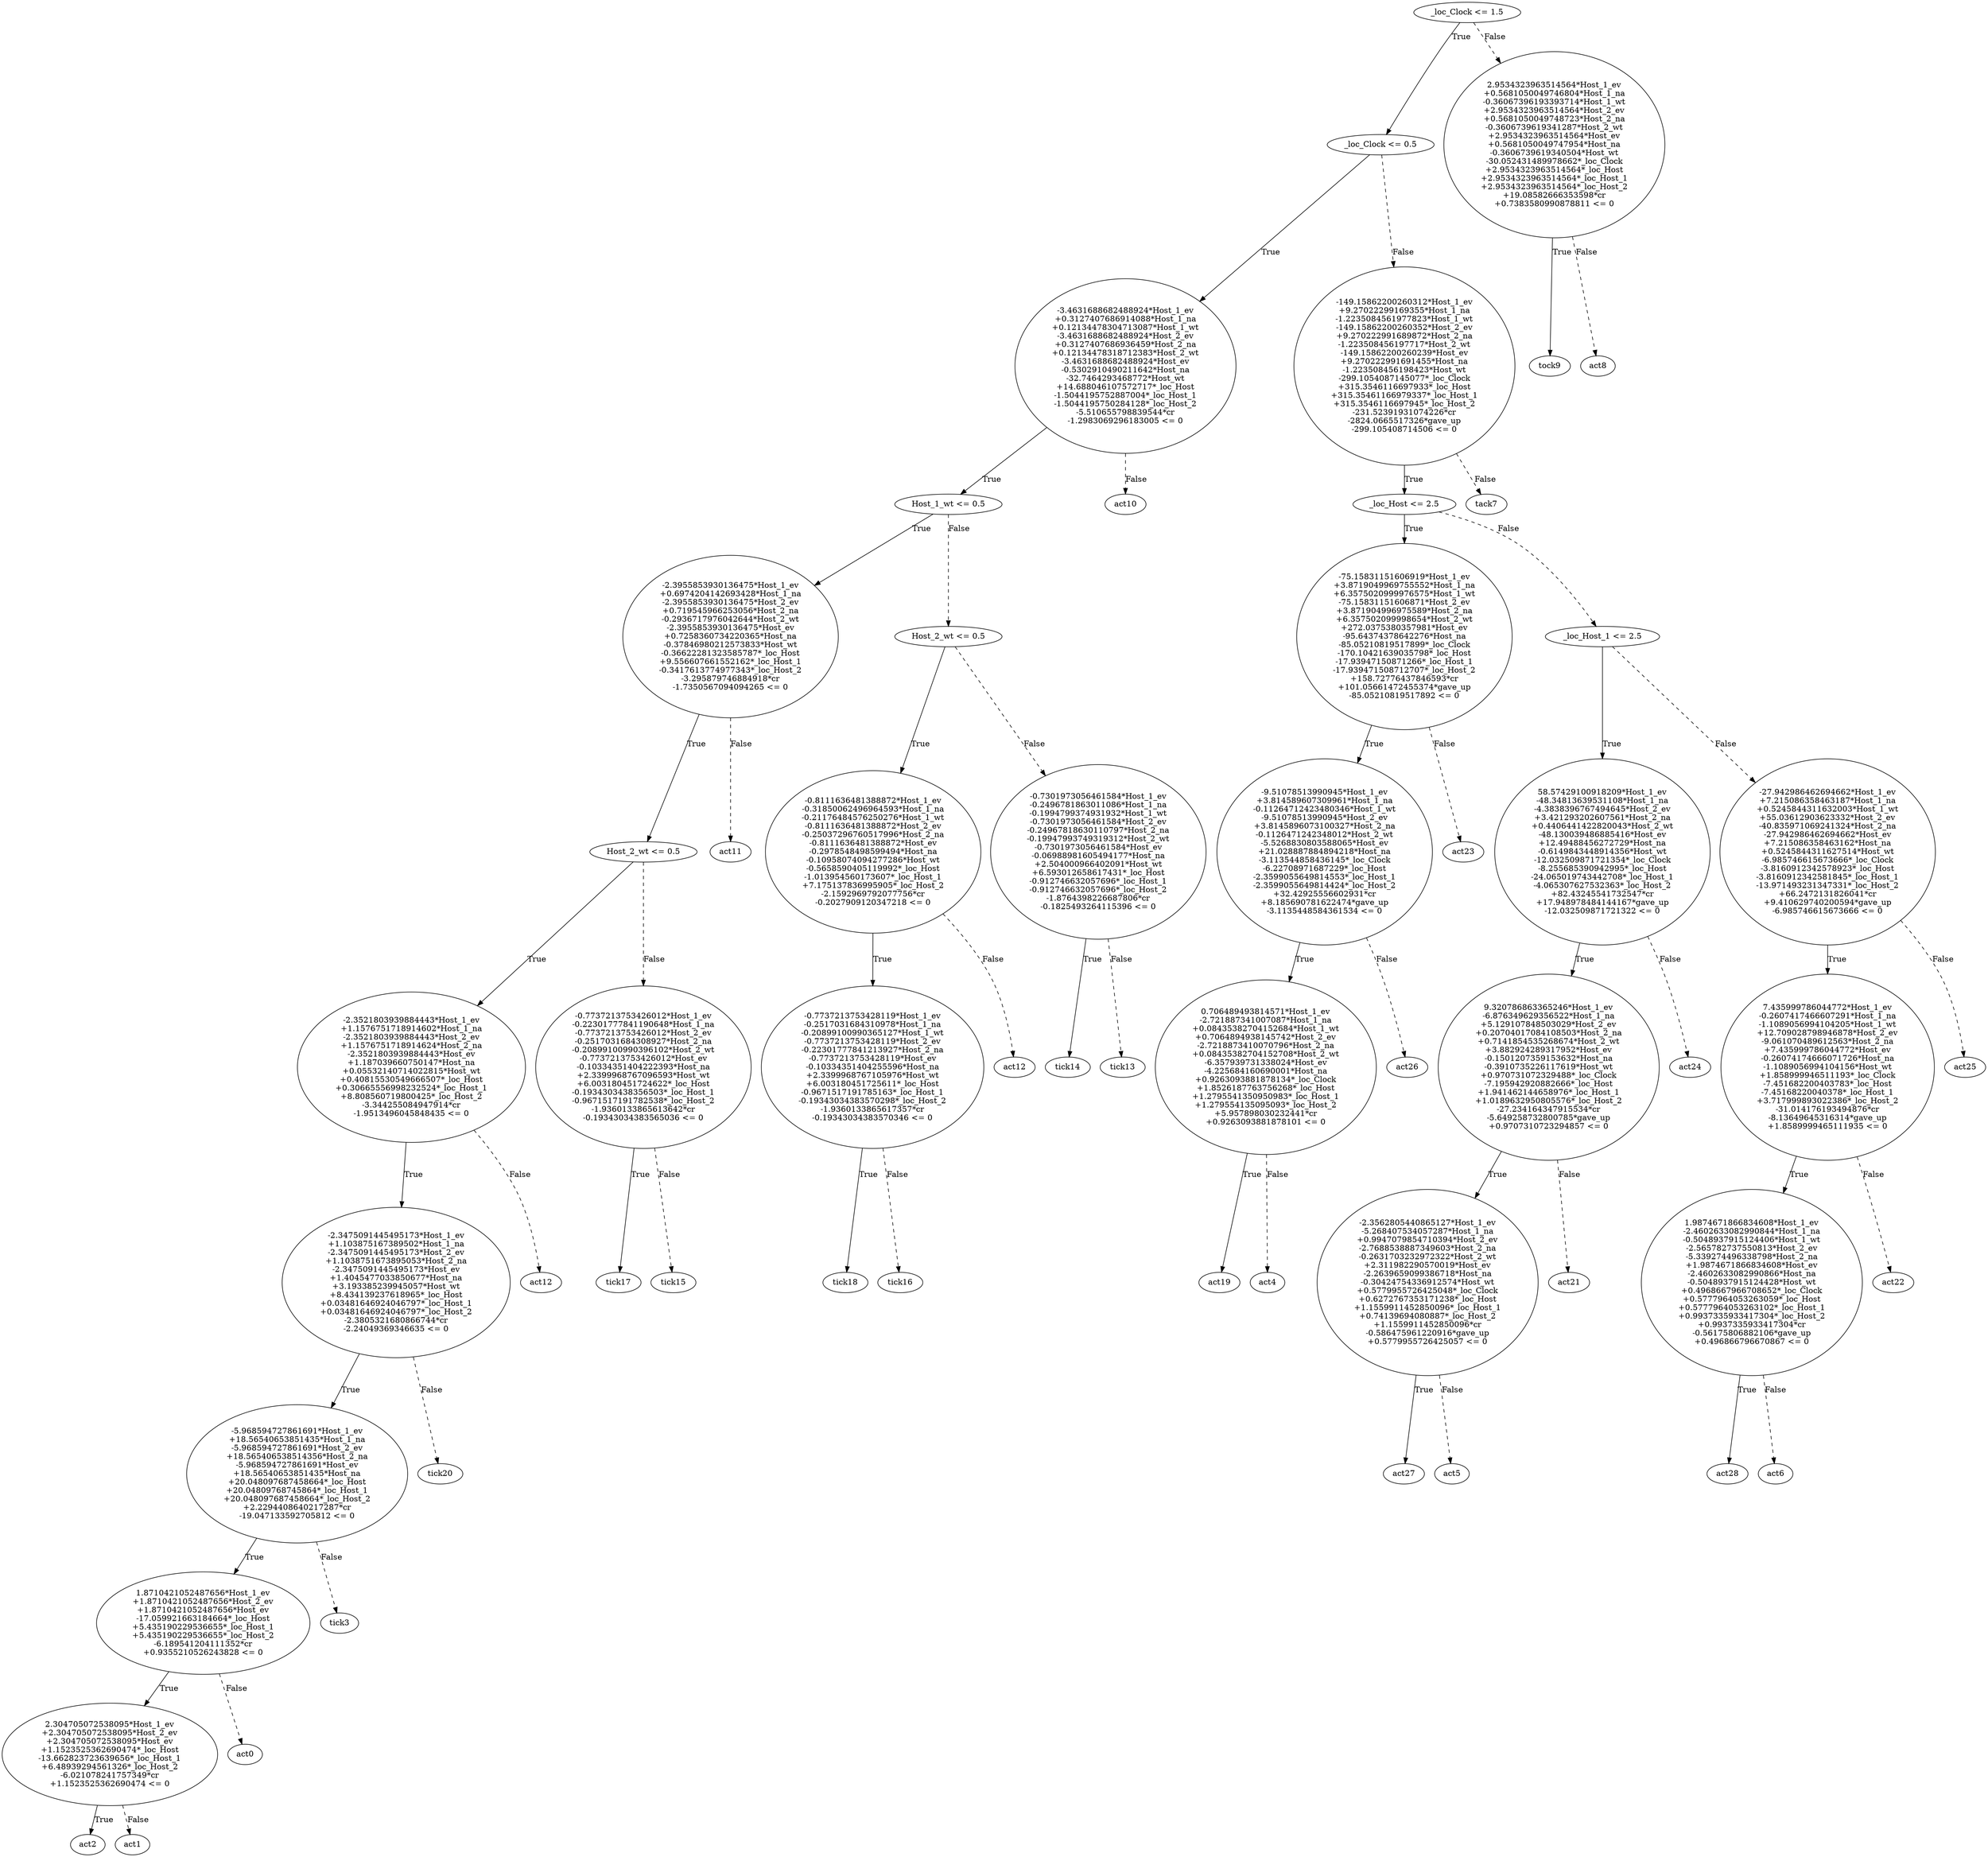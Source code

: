 digraph {
0 [label="_loc_Clock <= 1.5"];
1 [label="_loc_Clock <= 0.5"];
2 [label="-3.4631688682488924*Host_1_ev\n+0.3127407686914088*Host_1_na\n+0.12134478304713087*Host_1_wt\n-3.4631688682488924*Host_2_ev\n+0.3127407686936459*Host_2_na\n+0.12134478318712383*Host_2_wt\n-3.4631688682488924*Host_ev\n-0.5302910490211642*Host_na\n-32.7464293468772*Host_wt\n+14.688046107572717*_loc_Host\n-1.5044195752887004*_loc_Host_1\n-1.5044195750284128*_loc_Host_2\n-5.510655798839544*cr\n-1.2983069296183005 <= 0"];
3 [label="Host_1_wt <= 0.5"];
4 [label="-2.3955853930136475*Host_1_ev\n+0.6974204142693428*Host_1_na\n-2.3955853930136475*Host_2_ev\n+0.719545966253056*Host_2_na\n-0.2936717976042644*Host_2_wt\n-2.3955853930136475*Host_ev\n+0.7258360734220365*Host_na\n-0.37846980212573833*Host_wt\n-0.36622281323585787*_loc_Host\n+9.556607661552162*_loc_Host_1\n-0.3417613774977343*_loc_Host_2\n-3.295879746884918*cr\n-1.7350567094094265 <= 0"];
5 [label="Host_2_wt <= 0.5"];
6 [label="-2.3521803939884443*Host_1_ev\n+1.1576751718914602*Host_1_na\n-2.3521803939884443*Host_2_ev\n+1.1576751718914624*Host_2_na\n-2.3521803939884443*Host_ev\n+1.187039660750147*Host_na\n+0.05532140714022815*Host_wt\n+0.40815530549666507*_loc_Host\n+0.30665556998232524*_loc_Host_1\n+8.808560719800425*_loc_Host_2\n-3.344255084947914*cr\n-1.9513496045848435 <= 0"];
7 [label="-2.3475091445495173*Host_1_ev\n+1.103875167389502*Host_1_na\n-2.3475091445495173*Host_2_ev\n+1.1038751673895053*Host_2_na\n-2.3475091445495173*Host_ev\n+1.4045477033850677*Host_na\n+3.193385239945057*Host_wt\n+8.434139237618965*_loc_Host\n+0.03481646924046797*_loc_Host_1\n+0.03481646924046797*_loc_Host_2\n-2.3805321680866744*cr\n-2.24049369346635 <= 0"];
8 [label="-5.968594727861691*Host_1_ev\n+18.56540653851435*Host_1_na\n-5.968594727861691*Host_2_ev\n+18.565406538514356*Host_2_na\n-5.968594727861691*Host_ev\n+18.56540653851435*Host_na\n+20.048097687458664*_loc_Host\n+20.04809768745864*_loc_Host_1\n+20.048097687458664*_loc_Host_2\n+2.2294408640217287*cr\n-19.047133592705812 <= 0"];
9 [label="1.8710421052487656*Host_1_ev\n+1.8710421052487656*Host_2_ev\n+1.8710421052487656*Host_ev\n-17.059921663184664*_loc_Host\n+5.435190229536655*_loc_Host_1\n+5.435190229536655*_loc_Host_2\n-6.189541204111352*cr\n+0.9355210526243828 <= 0"];
10 [label="2.304705072538095*Host_1_ev\n+2.304705072538095*Host_2_ev\n+2.304705072538095*Host_ev\n+1.1523525362690474*_loc_Host\n-13.662823723639656*_loc_Host_1\n+6.48939294561326*_loc_Host_2\n-6.021078241757349*cr\n+1.1523525362690474 <= 0"];
11 [label="act2"];
10 -> 11 [label="True"];
12 [label="act1"];
10 -> 12 [style="dashed", label="False"];
9 -> 10 [label="True"];
13 [label="act0"];
9 -> 13 [style="dashed", label="False"];
8 -> 9 [label="True"];
14 [label="tick3"];
8 -> 14 [style="dashed", label="False"];
7 -> 8 [label="True"];
15 [label="tick20"];
7 -> 15 [style="dashed", label="False"];
6 -> 7 [label="True"];
16 [label="act12"];
6 -> 16 [style="dashed", label="False"];
5 -> 6 [label="True"];
17 [label="-0.7737213753426012*Host_1_ev\n-0.22301777841190648*Host_1_na\n-0.7737213753426012*Host_2_ev\n-0.2517031684308927*Host_2_na\n-0.20899100990396102*Host_2_wt\n-0.7737213753426012*Host_ev\n-0.10334351404222393*Host_na\n+2.3399968767096593*Host_wt\n+6.003180451724622*_loc_Host\n-0.1934303438356503*_loc_Host_1\n-0.9671517191782538*_loc_Host_2\n-1.9360133865613642*cr\n-0.19343034383565036 <= 0"];
18 [label="tick17"];
17 -> 18 [label="True"];
19 [label="tick15"];
17 -> 19 [style="dashed", label="False"];
5 -> 17 [style="dashed", label="False"];
4 -> 5 [label="True"];
20 [label="act11"];
4 -> 20 [style="dashed", label="False"];
3 -> 4 [label="True"];
21 [label="Host_2_wt <= 0.5"];
22 [label="-0.8111636481388872*Host_1_ev\n-0.31850062496964593*Host_1_na\n-0.21176484576250276*Host_1_wt\n-0.8111636481388872*Host_2_ev\n-0.25037296760517996*Host_2_na\n-0.8111636481388872*Host_ev\n-0.2978548498599494*Host_na\n-0.10958074094277286*Host_wt\n-0.5658590405119992*_loc_Host\n-1.013954560173607*_loc_Host_1\n+7.175137836995905*_loc_Host_2\n-2.1592969792077756*cr\n-0.2027909120347218 <= 0"];
23 [label="-0.7737213753428119*Host_1_ev\n-0.2517031684310978*Host_1_na\n-0.20899100990365127*Host_1_wt\n-0.7737213753428119*Host_2_ev\n-0.22301777841213927*Host_2_na\n-0.7737213753428119*Host_ev\n-0.10334351404255596*Host_na\n+2.3399968767105976*Host_wt\n+6.003180451725611*_loc_Host\n-0.9671517191785163*_loc_Host_1\n-0.19343034383570298*_loc_Host_2\n-1.9360133865617357*cr\n-0.19343034383570346 <= 0"];
24 [label="tick18"];
23 -> 24 [label="True"];
25 [label="tick16"];
23 -> 25 [style="dashed", label="False"];
22 -> 23 [label="True"];
26 [label="act12"];
22 -> 26 [style="dashed", label="False"];
21 -> 22 [label="True"];
27 [label="-0.7301973056461584*Host_1_ev\n-0.2496781863011086*Host_1_na\n-0.1994799374931932*Host_1_wt\n-0.7301973056461584*Host_2_ev\n-0.24967818630110797*Host_2_na\n-0.19947993749319312*Host_2_wt\n-0.7301973056461584*Host_ev\n-0.06988981605494177*Host_na\n+2.504000966402091*Host_wt\n+6.593012658617431*_loc_Host\n-0.912746632057696*_loc_Host_1\n-0.912746632057696*_loc_Host_2\n-1.8764398226687806*cr\n-0.1825493264115396 <= 0"];
28 [label="tick14"];
27 -> 28 [label="True"];
29 [label="tick13"];
27 -> 29 [style="dashed", label="False"];
21 -> 27 [style="dashed", label="False"];
3 -> 21 [style="dashed", label="False"];
2 -> 3 [label="True"];
30 [label="act10"];
2 -> 30 [style="dashed", label="False"];
1 -> 2 [label="True"];
31 [label="-149.15862200260312*Host_1_ev\n+9.27022299169355*Host_1_na\n-1.2235084561977823*Host_1_wt\n-149.15862200260352*Host_2_ev\n+9.270222991689872*Host_2_na\n-1.223508456197717*Host_2_wt\n-149.15862200260239*Host_ev\n+9.270222991691455*Host_na\n-1.223508456198423*Host_wt\n-299.1054087145077*_loc_Clock\n+315.3546116697933*_loc_Host\n+315.35461166979337*_loc_Host_1\n+315.3546116697945*_loc_Host_2\n-231.52391931074226*cr\n-2824.0665517326*gave_up\n-299.105408714506 <= 0"];
32 [label="_loc_Host <= 2.5"];
33 [label="-75.15831151606919*Host_1_ev\n+3.8719049969755552*Host_1_na\n+6.3575020999976575*Host_1_wt\n-75.15831151606871*Host_2_ev\n+3.871904996975589*Host_2_na\n+6.357502099998654*Host_2_wt\n+272.0375380357981*Host_ev\n-95.64374378642276*Host_na\n-85.05210819517899*_loc_Clock\n-170.10421639035798*_loc_Host\n-17.93947150871266*_loc_Host_1\n-17.939471508712707*_loc_Host_2\n+158.72776437846593*cr\n+101.05661472455374*gave_up\n-85.05210819517892 <= 0"];
34 [label="-9.51078513990945*Host_1_ev\n+3.814589607309961*Host_1_na\n-0.11264712423480346*Host_1_wt\n-9.51078513990945*Host_2_ev\n+3.8145896073100327*Host_2_na\n-0.1126471242348012*Host_2_wt\n-5.5268830803588065*Host_ev\n+21.028887884894218*Host_na\n-3.113544858436145*_loc_Clock\n-6.22708971687229*_loc_Host\n-2.3599055649814553*_loc_Host_1\n-2.3599055649814424*_loc_Host_2\n+32.42925556602931*cr\n+8.185690781622474*gave_up\n-3.1135448584361534 <= 0"];
35 [label="0.706489493814571*Host_1_ev\n-2.721887341007087*Host_1_na\n+0.08435382704152684*Host_1_wt\n+0.7064894938145742*Host_2_ev\n-2.7218873410070796*Host_2_na\n+0.08435382704152708*Host_2_wt\n-6.357939731338024*Host_ev\n-4.225684160690001*Host_na\n+0.9263093881878134*_loc_Clock\n+1.8526187763756268*_loc_Host\n+1.2795541350950983*_loc_Host_1\n+1.279554135095093*_loc_Host_2\n+5.957898030232441*cr\n+0.9263093881878101 <= 0"];
36 [label="act19"];
35 -> 36 [label="True"];
37 [label="act4"];
35 -> 37 [style="dashed", label="False"];
34 -> 35 [label="True"];
38 [label="act26"];
34 -> 38 [style="dashed", label="False"];
33 -> 34 [label="True"];
39 [label="act23"];
33 -> 39 [style="dashed", label="False"];
32 -> 33 [label="True"];
40 [label="_loc_Host_1 <= 2.5"];
41 [label="58.57429100918209*Host_1_ev\n-48.34813639531108*Host_1_na\n-4.3838396767494645*Host_2_ev\n+3.421293202607561*Host_2_na\n+0.4406441422820043*Host_2_wt\n-48.130039486885416*Host_ev\n+12.49488456272729*Host_na\n-0.6149843448914356*Host_wt\n-12.032509871721354*_loc_Clock\n-8.255685390942995*_loc_Host\n-24.065019743442708*_loc_Host_1\n-4.065307627532363*_loc_Host_2\n+82.43245541732547*cr\n+17.948978484144167*gave_up\n-12.032509871721322 <= 0"];
42 [label="9.320786863365246*Host_1_ev\n-6.876349629356522*Host_1_na\n+5.129107848503029*Host_2_ev\n+0.20704017084108503*Host_2_na\n+0.7141854535268674*Host_2_wt\n+3.882924289317952*Host_ev\n-0.1501207359153632*Host_na\n-0.3910735226117619*Host_wt\n+0.970731072329488*_loc_Clock\n-7.195942920882666*_loc_Host\n+1.941462144658976*_loc_Host_1\n+1.0189632950805576*_loc_Host_2\n-27.234164347915534*cr\n-5.649258732800785*gave_up\n+0.9707310723294857 <= 0"];
43 [label="-2.3562805440865127*Host_1_ev\n-5.268407534057287*Host_1_na\n+0.9947079854710394*Host_2_ev\n-2.7688538887349603*Host_2_na\n-0.2631703232972322*Host_2_wt\n+2.311982290570019*Host_ev\n-2.2639659099386718*Host_na\n-0.30424754336912574*Host_wt\n+0.5779955726425048*_loc_Clock\n+0.6272767353171238*_loc_Host\n+1.1559911452850096*_loc_Host_1\n+0.74139694080887*_loc_Host_2\n+1.1559911452850096*cr\n-0.586475961220916*gave_up\n+0.5779955726425057 <= 0"];
44 [label="act27"];
43 -> 44 [label="True"];
45 [label="act5"];
43 -> 45 [style="dashed", label="False"];
42 -> 43 [label="True"];
46 [label="act21"];
42 -> 46 [style="dashed", label="False"];
41 -> 42 [label="True"];
47 [label="act24"];
41 -> 47 [style="dashed", label="False"];
40 -> 41 [label="True"];
48 [label="-27.942986462694662*Host_1_ev\n+7.215086358463187*Host_1_na\n+0.5245844311632003*Host_1_wt\n+55.03612903623332*Host_2_ev\n-40.835971069241324*Host_2_na\n-27.942986462694662*Host_ev\n+7.215086358463162*Host_na\n+0.5245844311627514*Host_wt\n-6.985746615673666*_loc_Clock\n-3.8160912342578923*_loc_Host\n-3.8160912342581845*_loc_Host_1\n-13.971493231347331*_loc_Host_2\n+66.2472131826041*cr\n+9.410629740200594*gave_up\n-6.985746615673666 <= 0"];
49 [label="7.435999786044772*Host_1_ev\n-0.2607417466607291*Host_1_na\n-1.1089056994104205*Host_1_wt\n+12.709028798946878*Host_2_ev\n-9.061070489612563*Host_2_na\n+7.435999786044772*Host_ev\n-0.26074174666071726*Host_na\n-1.1089056994104156*Host_wt\n+1.858999946511193*_loc_Clock\n-7.451682200403783*_loc_Host\n-7.45168220040378*_loc_Host_1\n+3.717999893022386*_loc_Host_2\n-31.014176193494876*cr\n-8.13649645316314*gave_up\n+1.8589999465111935 <= 0"];
50 [label="1.9874671866834608*Host_1_ev\n-2.4602633082990844*Host_1_na\n-0.5048937915124406*Host_1_wt\n-2.565782737550813*Host_2_ev\n-5.339274496338798*Host_2_na\n+1.9874671866834608*Host_ev\n-2.4602633082990866*Host_na\n-0.5048937915124428*Host_wt\n+0.4968667966708652*_loc_Clock\n+0.5777964053263059*_loc_Host\n+0.5777964053263102*_loc_Host_1\n+0.9937335933417304*_loc_Host_2\n+0.9937335933417304*cr\n-0.56175806882106*gave_up\n+0.496866796670867 <= 0"];
51 [label="act28"];
50 -> 51 [label="True"];
52 [label="act6"];
50 -> 52 [style="dashed", label="False"];
49 -> 50 [label="True"];
53 [label="act22"];
49 -> 53 [style="dashed", label="False"];
48 -> 49 [label="True"];
54 [label="act25"];
48 -> 54 [style="dashed", label="False"];
40 -> 48 [style="dashed", label="False"];
32 -> 40 [style="dashed", label="False"];
31 -> 32 [label="True"];
55 [label="tack7"];
31 -> 55 [style="dashed", label="False"];
1 -> 31 [style="dashed", label="False"];
0 -> 1 [label="True"];
56 [label="2.9534323963514564*Host_1_ev\n+0.5681050049746804*Host_1_na\n-0.36067396193393714*Host_1_wt\n+2.9534323963514564*Host_2_ev\n+0.5681050049748723*Host_2_na\n-0.3606739619341287*Host_2_wt\n+2.9534323963514564*Host_ev\n+0.5681050049747954*Host_na\n-0.3606739619340504*Host_wt\n-30.052431489978662*_loc_Clock\n+2.9534323963514564*_loc_Host\n+2.9534323963514564*_loc_Host_1\n+2.9534323963514564*_loc_Host_2\n+19.08582666353598*cr\n+0.7383580990878811 <= 0"];
57 [label="tock9"];
56 -> 57 [label="True"];
58 [label="act8"];
56 -> 58 [style="dashed", label="False"];
0 -> 56 [style="dashed", label="False"];

}